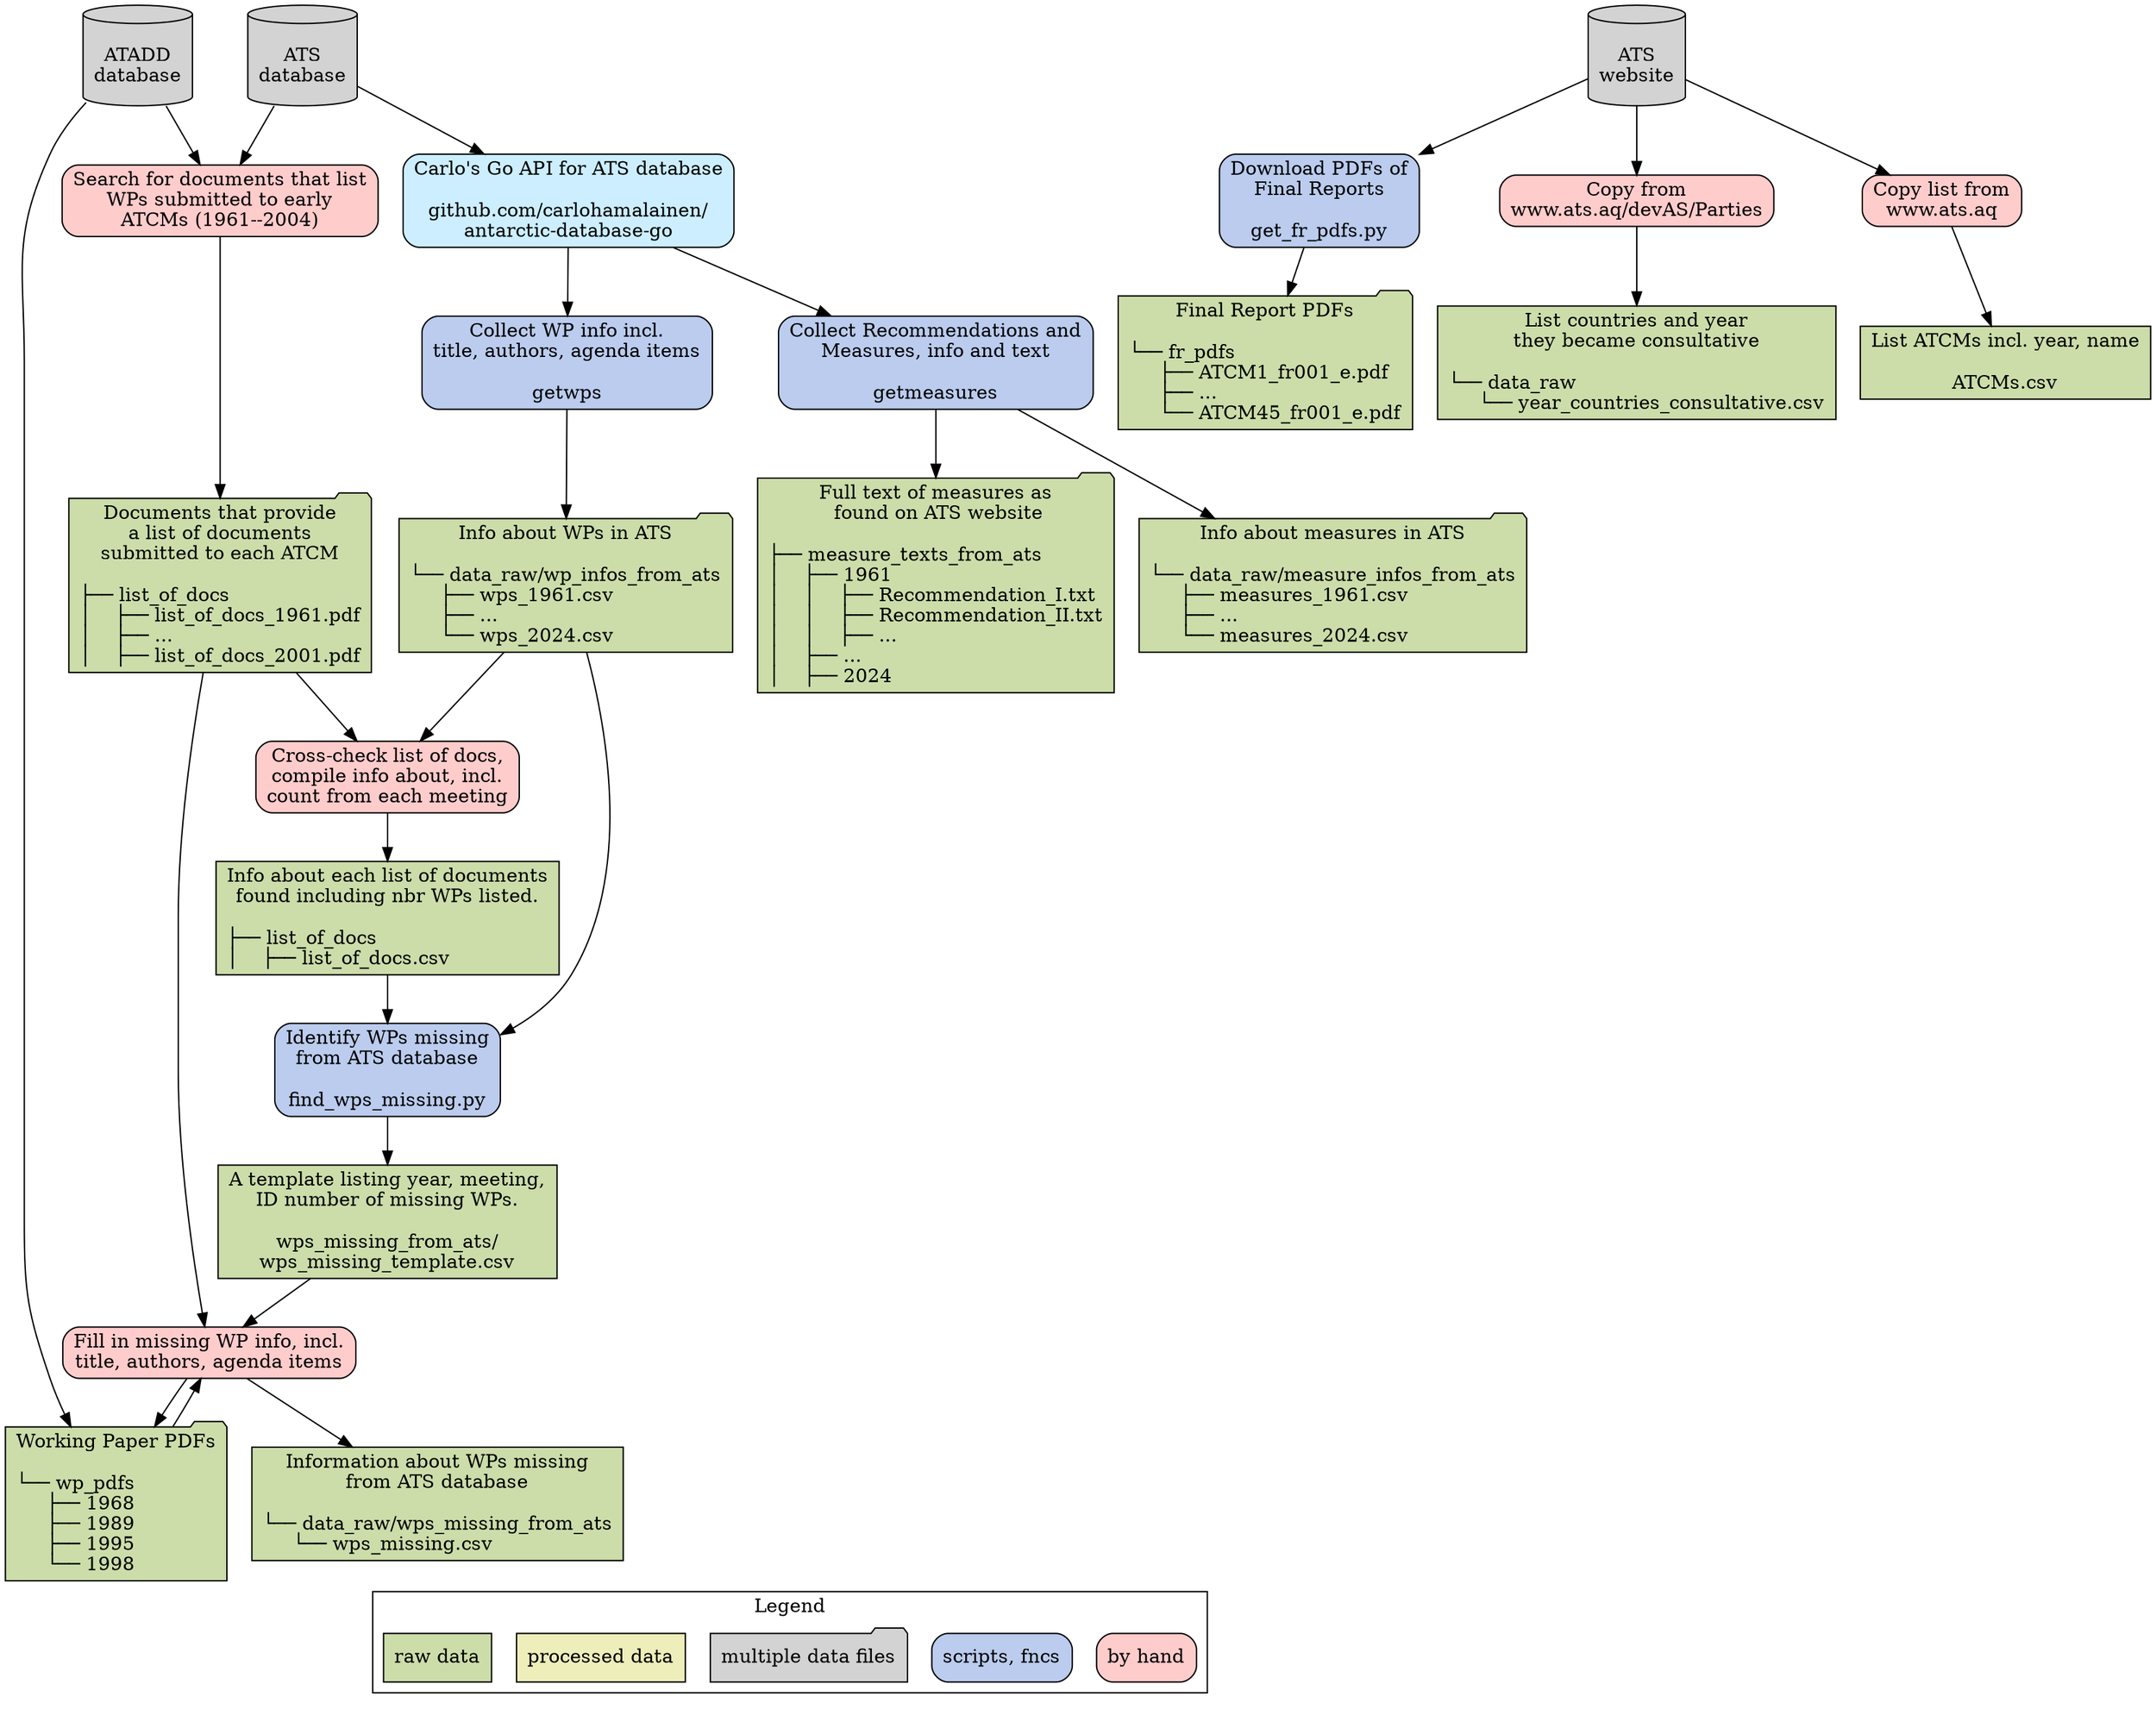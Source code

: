 digraph {
	graph [rankdir=TD];
	node [label="\N", shape=rectangle, color="black"];

    // legend - separate out at end
    subgraph cluster_legend {
        label="Legend";
        leg3 [label="by hand", fillcolor="#ffcccc", style="rounded, filled"];
        // leg5 [label="scripts, fncs w. LLM", fillcolor="#cceeff", style="rounded, filled"];
        leg2 [label="scripts, fncs", fillcolor="#bbccee", style="rounded, filled"];
        leg4 [label="multiple data files", fillcolor="lightgray", style="filled", shape=folder];
        leg1 [label="processed data", fillcolor="#eeeebb", style="filled"];
        leg0 [label="raw data", fillcolor="#ccddaa", style="filled"];
        {rank="same" leg1 leg0 leg4 leg2 leg3};
    }

    // nodes
    { // databases
        node [fillcolor="lightgray", style="filled", shape="cylinder"];
        ATS [label="\nATS\ndatabase"];
        ATADD [label="\nATADD\ndatabase"];
        ATS_web [label="\nATS\nwebsite"];
        {rank="source" ATS ATADD ATS_web};
    }
    { // Carlo's package
        node [style="rounded, filled", fillcolor="#cceeff"];
        adg [label="Carlo's Go API for ATS database\n\ngithub.com/carlohamalainen/\nantarctic-database-go"];
    }
    { // scripts and functions
        node [style="rounded, filled"];
        { // No LLM
            node [fillcolor="#bbccee"];
            getwps [label="Collect WP info incl.\ntitle, authors, agenda items\n\ngetwps"];
            getmeasures [label="Collect Recommendations and\nMeasures, info and text\n\ngetmeasures"];
            find_wps_missing [label="Identify WPs missing\nfrom ATS database\n\nfind_wps_missing.py"];
            get_fr_pdfs [label="Download PDFs of\nFinal Reports\n\nget_fr_pdfs.py"];
        }
        { // LLM
            node [fillcolor="#cceeff"];
        }
    { // raw data
        node [fillcolor="#ccddaa", style="filled"];
        wp_infos_ats [label="Info about WPs in ATS\n\l└── data_raw/wp_infos_from_ats\l     ├── wps_1961.csv\l     ├── ...\l     └── wps_2024.csv\l",shape="folder"];
        measure_infos_ats [label="Info about measures in ATS\n\l└── data_raw/measure_infos_from_ats\l     ├── measures_1961.csv\l     ├── ...\l     └── measures_2024.csv\l",shape="folder"];
        measure_texts_ats [label="Full text of measures as\n found on ATS website\n\l├── measure_texts_from_ats\l│    ├── 1961\l│    │    ├── Recommendation_I.txt\l│    │    ├── Recommendation_II.txt\l│    │    ├── ...\l│    ├── ...\l│    ├── 2024\l",shape="folder"];
        list_of_docs_pdf [label="Documents that provide\na list of documents\nsubmitted to each ATCM\n\l├── list_of_docs\l│    ├── list_of_docs_1961.pdf\l│    ├── ...\l│    ├── list_of_docs_2001.pdf\l",shape="folder"];
        list_of_docs_csv [label="Info about each list of documents\nfound including nbr WPs listed.\n\n├── list_of_docs\l│    ├── list_of_docs.csv\l"];
        wps_missing_template [label="A template listing year, meeting,\nID number of missing WPs.\n\nwps_missing_from_ats/\nwps_missing_template.csv"];
        wps_missing_csv [label="Information about WPs missing\nfrom ATS database\n\l└── data_raw/wps_missing_from_ats\l     └── wps_missing.csv\l"];
        wp_pdfs [label="Working Paper PDFs\n\n└── wp_pdfs\l     ├── 1968\l     ├── 1989\l     ├── 1995\l     └── 1998\l",shape="folder"];
        fr_pdfs [label="Final Report PDFs\n\n└── fr_pdfs\l     ├── ATCM1_fr001_e.pdf\l     ├── ...\l     └── ATCM45_fr001_e.pdf\l",shape="folder"];
        year_countries_consultative [label="List countries and year\nthey became consultative\n\l└── data_raw\l     └── year_countries_consultative.csv\l"];
        ATCMs [label="List ATCMs incl. year, name\n\nATCMs.csv"];
    }

    { // processed-data nodes
        node [fillcolor="#eeeebb", style="filled"];
        // node_name [label="words\n\nfile.txt"];
    }
    }
    { // by hand
        node [fillcolor="#ffcccc", style="rounded, filled"];
        search_list_of_docs [label="Search for documents that list\nWPs submitted to early\nATCMs (1961--2004)"];
        read_list_of_docs [label="Cross-check list of docs,\ncompile info about, incl.\ncount from each meeting"];
        fill_in_missing_wps [label="Fill in missing WP info, incl.\ntitle, authors, agenda items"];
        dload_year_countries_consultative [label="Copy from\nwww.ats.aq/devAS/Parties"];
        dload_ATCMs [label="Copy list from\nwww.ats.aq"];
    }
    { // Result
        node [shape="plaintext"];
        // dot_graph [label="Graph of connections between\n WPs, Recs, past and future meetings", fontsize="16"];
    }

    // connections
    ATS -> adg -> {getwps, getmeasures};
    getwps -> wp_infos_ats;
    getmeasures -> {measure_infos_ats, measure_texts_ats};
    {ATS, ATADD} -> search_list_of_docs -> list_of_docs_pdf;
    {wp_infos_ats, list_of_docs_pdf} -> read_list_of_docs -> list_of_docs_csv;
    {wp_infos_ats, list_of_docs_csv} -> find_wps_missing -> wps_missing_template;
    {wps_missing_template, list_of_docs_pdf} -> fill_in_missing_wps -> wps_missing_csv;
    fill_in_missing_wps -> wp_pdfs -> fill_in_missing_wps;
    ATADD -> wp_pdfs;
    ATS_web -> get_fr_pdfs -> fr_pdfs;
    ATS_web -> dload_year_countries_consultative -> year_countries_consultative;
    ATS_web -> dload_ATCMs -> ATCMs;
    wps_missing_csv -> leg0 [style="invis"];
}
